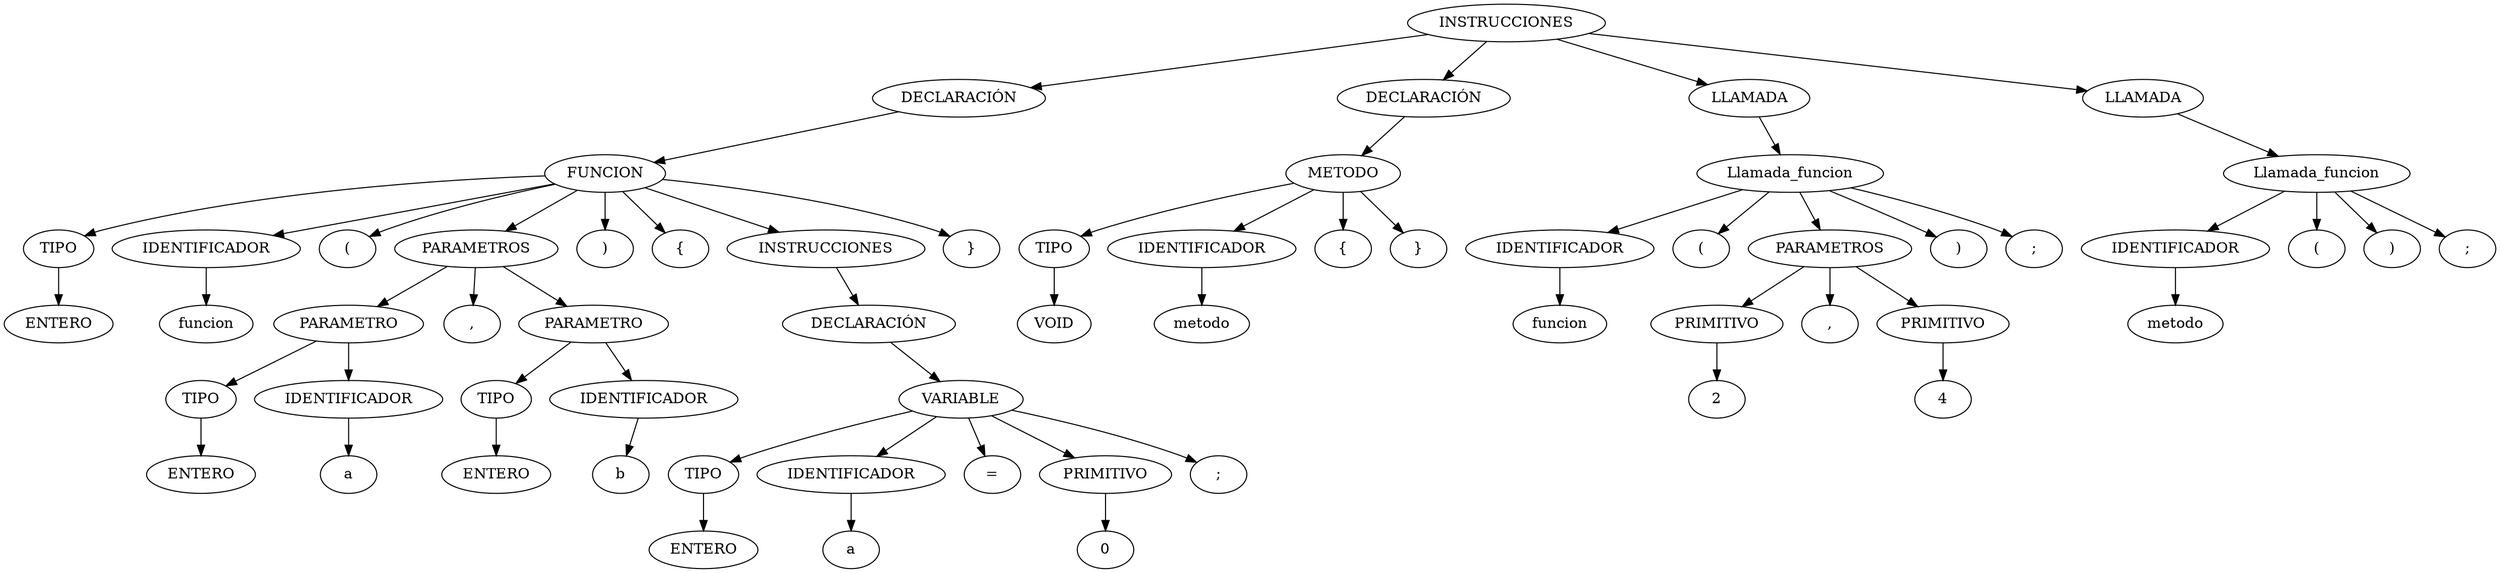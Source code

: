 digraph {
n0[label="INSTRUCCIONES"];
n1[label="DECLARACIÓN"];
n0->n1;
n2[label="FUNCION"];
n1->n2;
n3[label="TIPO"];
n2->n3;
n4[label="ENTERO"];
n3->n4;
n5[label="IDENTIFICADOR"];
n2->n5;
n6[label="funcion"];
n5->n6;
n7[label="("];
n2->n7;
n8[label="PARAMETROS"];
n2->n8;
n9[label="PARAMETRO"];
n8->n9;
n10[label="TIPO"];
n9->n10;
n11[label="ENTERO"];
n10->n11;
n12[label="IDENTIFICADOR"];
n9->n12;
n13[label="a"];
n12->n13;
n14[label=","];
n8->n14;
n15[label="PARAMETRO"];
n8->n15;
n16[label="TIPO"];
n15->n16;
n17[label="ENTERO"];
n16->n17;
n18[label="IDENTIFICADOR"];
n15->n18;
n19[label="b"];
n18->n19;
n20[label=")"];
n2->n20;
n21[label="{"];
n2->n21;
n22[label="INSTRUCCIONES"];
n2->n22;
n23[label="DECLARACIÓN"];
n22->n23;
n24[label="VARIABLE"];
n23->n24;
n25[label="TIPO"];
n24->n25;
n26[label="ENTERO"];
n25->n26;
n27[label="IDENTIFICADOR"];
n24->n27;
n28[label="a"];
n27->n28;
n29[label="="];
n24->n29;
n30[label="PRIMITIVO"];
n24->n30;
n31[label="0"];
n30->n31;
n32[label=";"];
n24->n32;
n33[label="}"];
n2->n33;
n34[label="DECLARACIÓN"];
n0->n34;
n35[label="METODO"];
n34->n35;
n36[label="TIPO"];
n35->n36;
n37[label="VOID"];
n36->n37;
n38[label="IDENTIFICADOR"];
n35->n38;
n39[label="metodo"];
n38->n39;
n40[label="{"];
n35->n40;
n41[label="}"];
n35->n41;
n42[label="LLAMADA"];
n0->n42;
n43[label="Llamada_funcion"];
n42->n43;
n44[label="IDENTIFICADOR"];
n43->n44;
n45[label="funcion"];
n44->n45;
n46[label="("];
n43->n46;
n47[label="PARAMETROS"];
n43->n47;
n48[label="PRIMITIVO"];
n47->n48;
n49[label="2"];
n48->n49;
n50[label=","];
n47->n50;
n51[label="PRIMITIVO"];
n47->n51;
n52[label="4"];
n51->n52;
n53[label=")"];
n43->n53;
n54[label=";"];
n43->n54;
n55[label="LLAMADA"];
n0->n55;
n56[label="Llamada_funcion"];
n55->n56;
n57[label="IDENTIFICADOR"];
n56->n57;
n58[label="metodo"];
n57->n58;
n59[label="("];
n56->n59;
n60[label=")"];
n56->n60;
n61[label=";"];
n56->n61;
}